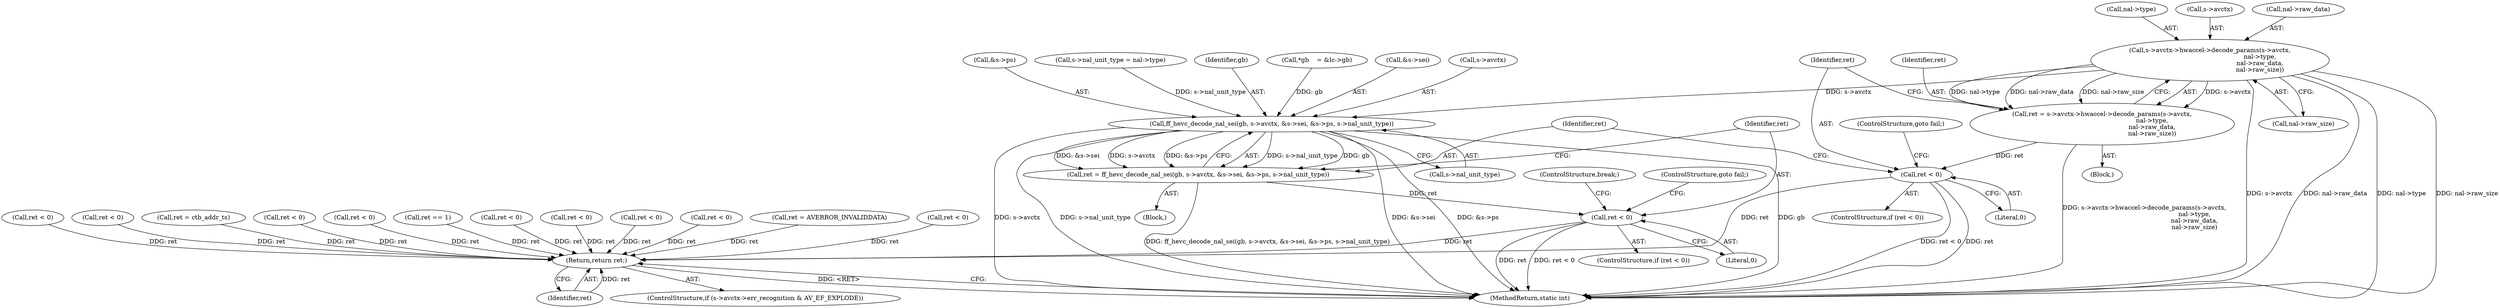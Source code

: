 digraph "0_FFmpeg_54655623a82632e7624714d7b2a3e039dc5faa7e@pointer" {
"1000325" [label="(Call,s->avctx->hwaccel->decode_params(s->avctx,\n                                                   nal->type,\n                                                   nal->raw_data,\n                                                   nal->raw_size))"];
"1000323" [label="(Call,ret = s->avctx->hwaccel->decode_params(s->avctx,\n                                                   nal->type,\n                                                   nal->raw_data,\n                                                   nal->raw_size))"];
"1000339" [label="(Call,ret < 0)"];
"1000773" [label="(Return,return ret;)"];
"1000345" [label="(Call,ff_hevc_decode_nal_sei(gb, s->avctx, &s->sei, &s->ps, s->nal_unit_type))"];
"1000343" [label="(Call,ret = ff_hevc_decode_nal_sei(gb, s->avctx, &s->sei, &s->ps, s->nal_unit_type))"];
"1000362" [label="(Call,ret < 0)"];
"1000285" [label="(Call,ret < 0)"];
"1000363" [label="(Identifier,ret)"];
"1000725" [label="(Call,ret = ctb_addr_ts)"];
"1000301" [label="(Call,ret < 0)"];
"1000347" [label="(Call,s->avctx)"];
"1000354" [label="(Call,&s->ps)"];
"1000343" [label="(Call,ret = ff_hevc_decode_nal_sei(gb, s->avctx, &s->sei, &s->ps, s->nal_unit_type))"];
"1000335" [label="(Call,nal->raw_size)"];
"1000345" [label="(Call,ff_hevc_decode_nal_sei(gb, s->avctx, &s->sei, &s->ps, s->nal_unit_type))"];
"1000361" [label="(ControlStructure,if (ret < 0))"];
"1000324" [label="(Identifier,ret)"];
"1000358" [label="(Call,s->nal_unit_type)"];
"1000342" [label="(ControlStructure,goto fail;)"];
"1000642" [label="(Call,ret < 0)"];
"1000777" [label="(MethodReturn,static int)"];
"1000344" [label="(Identifier,ret)"];
"1000394" [label="(Call,ret == 1)"];
"1000125" [label="(Call,s->nal_unit_type = nal->type)"];
"1000666" [label="(Call,ret < 0)"];
"1000364" [label="(Literal,0)"];
"1000346" [label="(Identifier,gb)"];
"1000325" [label="(Call,s->avctx->hwaccel->decode_params(s->avctx,\n                                                   nal->type,\n                                                   nal->raw_data,\n                                                   nal->raw_size))"];
"1000176" [label="(Call,ret < 0)"];
"1000248" [label="(Call,ret < 0)"];
"1000329" [label="(Call,nal->type)"];
"1000340" [label="(Identifier,ret)"];
"1000229" [label="(Call,ret < 0)"];
"1000398" [label="(Call,ret = AVERROR_INVALIDDATA)"];
"1000366" [label="(ControlStructure,break;)"];
"1000339" [label="(Call,ret < 0)"];
"1000773" [label="(Return,return ret;)"];
"1000774" [label="(Identifier,ret)"];
"1000365" [label="(ControlStructure,goto fail;)"];
"1000323" [label="(Call,ret = s->avctx->hwaccel->decode_params(s->avctx,\n                                                   nal->type,\n                                                   nal->raw_data,\n                                                   nal->raw_size))"];
"1000192" [label="(Call,ret < 0)"];
"1000609" [label="(Call,ret < 0)"];
"1000341" [label="(Literal,0)"];
"1000765" [label="(ControlStructure,if (s->avctx->err_recognition & AV_EF_EXPLODE))"];
"1000326" [label="(Call,s->avctx)"];
"1000322" [label="(Block,)"];
"1000111" [label="(Call,*gb    = &lc->gb)"];
"1000338" [label="(ControlStructure,if (ret < 0))"];
"1000350" [label="(Call,&s->sei)"];
"1000332" [label="(Call,nal->raw_data)"];
"1000362" [label="(Call,ret < 0)"];
"1000143" [label="(Block,)"];
"1000325" -> "1000323"  [label="AST: "];
"1000325" -> "1000335"  [label="CFG: "];
"1000326" -> "1000325"  [label="AST: "];
"1000329" -> "1000325"  [label="AST: "];
"1000332" -> "1000325"  [label="AST: "];
"1000335" -> "1000325"  [label="AST: "];
"1000323" -> "1000325"  [label="CFG: "];
"1000325" -> "1000777"  [label="DDG: s->avctx"];
"1000325" -> "1000777"  [label="DDG: nal->raw_data"];
"1000325" -> "1000777"  [label="DDG: nal->type"];
"1000325" -> "1000777"  [label="DDG: nal->raw_size"];
"1000325" -> "1000323"  [label="DDG: s->avctx"];
"1000325" -> "1000323"  [label="DDG: nal->type"];
"1000325" -> "1000323"  [label="DDG: nal->raw_data"];
"1000325" -> "1000323"  [label="DDG: nal->raw_size"];
"1000325" -> "1000345"  [label="DDG: s->avctx"];
"1000323" -> "1000322"  [label="AST: "];
"1000324" -> "1000323"  [label="AST: "];
"1000340" -> "1000323"  [label="CFG: "];
"1000323" -> "1000777"  [label="DDG: s->avctx->hwaccel->decode_params(s->avctx,\n                                                   nal->type,\n                                                   nal->raw_data,\n                                                   nal->raw_size)"];
"1000323" -> "1000339"  [label="DDG: ret"];
"1000339" -> "1000338"  [label="AST: "];
"1000339" -> "1000341"  [label="CFG: "];
"1000340" -> "1000339"  [label="AST: "];
"1000341" -> "1000339"  [label="AST: "];
"1000342" -> "1000339"  [label="CFG: "];
"1000344" -> "1000339"  [label="CFG: "];
"1000339" -> "1000777"  [label="DDG: ret < 0"];
"1000339" -> "1000777"  [label="DDG: ret"];
"1000339" -> "1000773"  [label="DDG: ret"];
"1000773" -> "1000765"  [label="AST: "];
"1000773" -> "1000774"  [label="CFG: "];
"1000774" -> "1000773"  [label="AST: "];
"1000777" -> "1000773"  [label="CFG: "];
"1000773" -> "1000777"  [label="DDG: <RET>"];
"1000774" -> "1000773"  [label="DDG: ret"];
"1000642" -> "1000773"  [label="DDG: ret"];
"1000285" -> "1000773"  [label="DDG: ret"];
"1000609" -> "1000773"  [label="DDG: ret"];
"1000301" -> "1000773"  [label="DDG: ret"];
"1000229" -> "1000773"  [label="DDG: ret"];
"1000176" -> "1000773"  [label="DDG: ret"];
"1000192" -> "1000773"  [label="DDG: ret"];
"1000725" -> "1000773"  [label="DDG: ret"];
"1000398" -> "1000773"  [label="DDG: ret"];
"1000248" -> "1000773"  [label="DDG: ret"];
"1000362" -> "1000773"  [label="DDG: ret"];
"1000394" -> "1000773"  [label="DDG: ret"];
"1000666" -> "1000773"  [label="DDG: ret"];
"1000345" -> "1000343"  [label="AST: "];
"1000345" -> "1000358"  [label="CFG: "];
"1000346" -> "1000345"  [label="AST: "];
"1000347" -> "1000345"  [label="AST: "];
"1000350" -> "1000345"  [label="AST: "];
"1000354" -> "1000345"  [label="AST: "];
"1000358" -> "1000345"  [label="AST: "];
"1000343" -> "1000345"  [label="CFG: "];
"1000345" -> "1000777"  [label="DDG: s->avctx"];
"1000345" -> "1000777"  [label="DDG: s->nal_unit_type"];
"1000345" -> "1000777"  [label="DDG: &s->sei"];
"1000345" -> "1000777"  [label="DDG: &s->ps"];
"1000345" -> "1000777"  [label="DDG: gb"];
"1000345" -> "1000343"  [label="DDG: s->nal_unit_type"];
"1000345" -> "1000343"  [label="DDG: gb"];
"1000345" -> "1000343"  [label="DDG: &s->sei"];
"1000345" -> "1000343"  [label="DDG: s->avctx"];
"1000345" -> "1000343"  [label="DDG: &s->ps"];
"1000111" -> "1000345"  [label="DDG: gb"];
"1000125" -> "1000345"  [label="DDG: s->nal_unit_type"];
"1000343" -> "1000143"  [label="AST: "];
"1000344" -> "1000343"  [label="AST: "];
"1000363" -> "1000343"  [label="CFG: "];
"1000343" -> "1000777"  [label="DDG: ff_hevc_decode_nal_sei(gb, s->avctx, &s->sei, &s->ps, s->nal_unit_type)"];
"1000343" -> "1000362"  [label="DDG: ret"];
"1000362" -> "1000361"  [label="AST: "];
"1000362" -> "1000364"  [label="CFG: "];
"1000363" -> "1000362"  [label="AST: "];
"1000364" -> "1000362"  [label="AST: "];
"1000365" -> "1000362"  [label="CFG: "];
"1000366" -> "1000362"  [label="CFG: "];
"1000362" -> "1000777"  [label="DDG: ret < 0"];
"1000362" -> "1000777"  [label="DDG: ret"];
}
